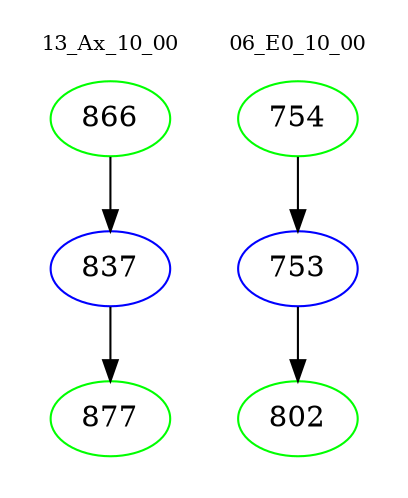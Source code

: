 digraph{
subgraph cluster_0 {
color = white
label = "13_Ax_10_00";
fontsize=10;
T0_866 [label="866", color="green"]
T0_866 -> T0_837 [color="black"]
T0_837 [label="837", color="blue"]
T0_837 -> T0_877 [color="black"]
T0_877 [label="877", color="green"]
}
subgraph cluster_1 {
color = white
label = "06_E0_10_00";
fontsize=10;
T1_754 [label="754", color="green"]
T1_754 -> T1_753 [color="black"]
T1_753 [label="753", color="blue"]
T1_753 -> T1_802 [color="black"]
T1_802 [label="802", color="green"]
}
}
